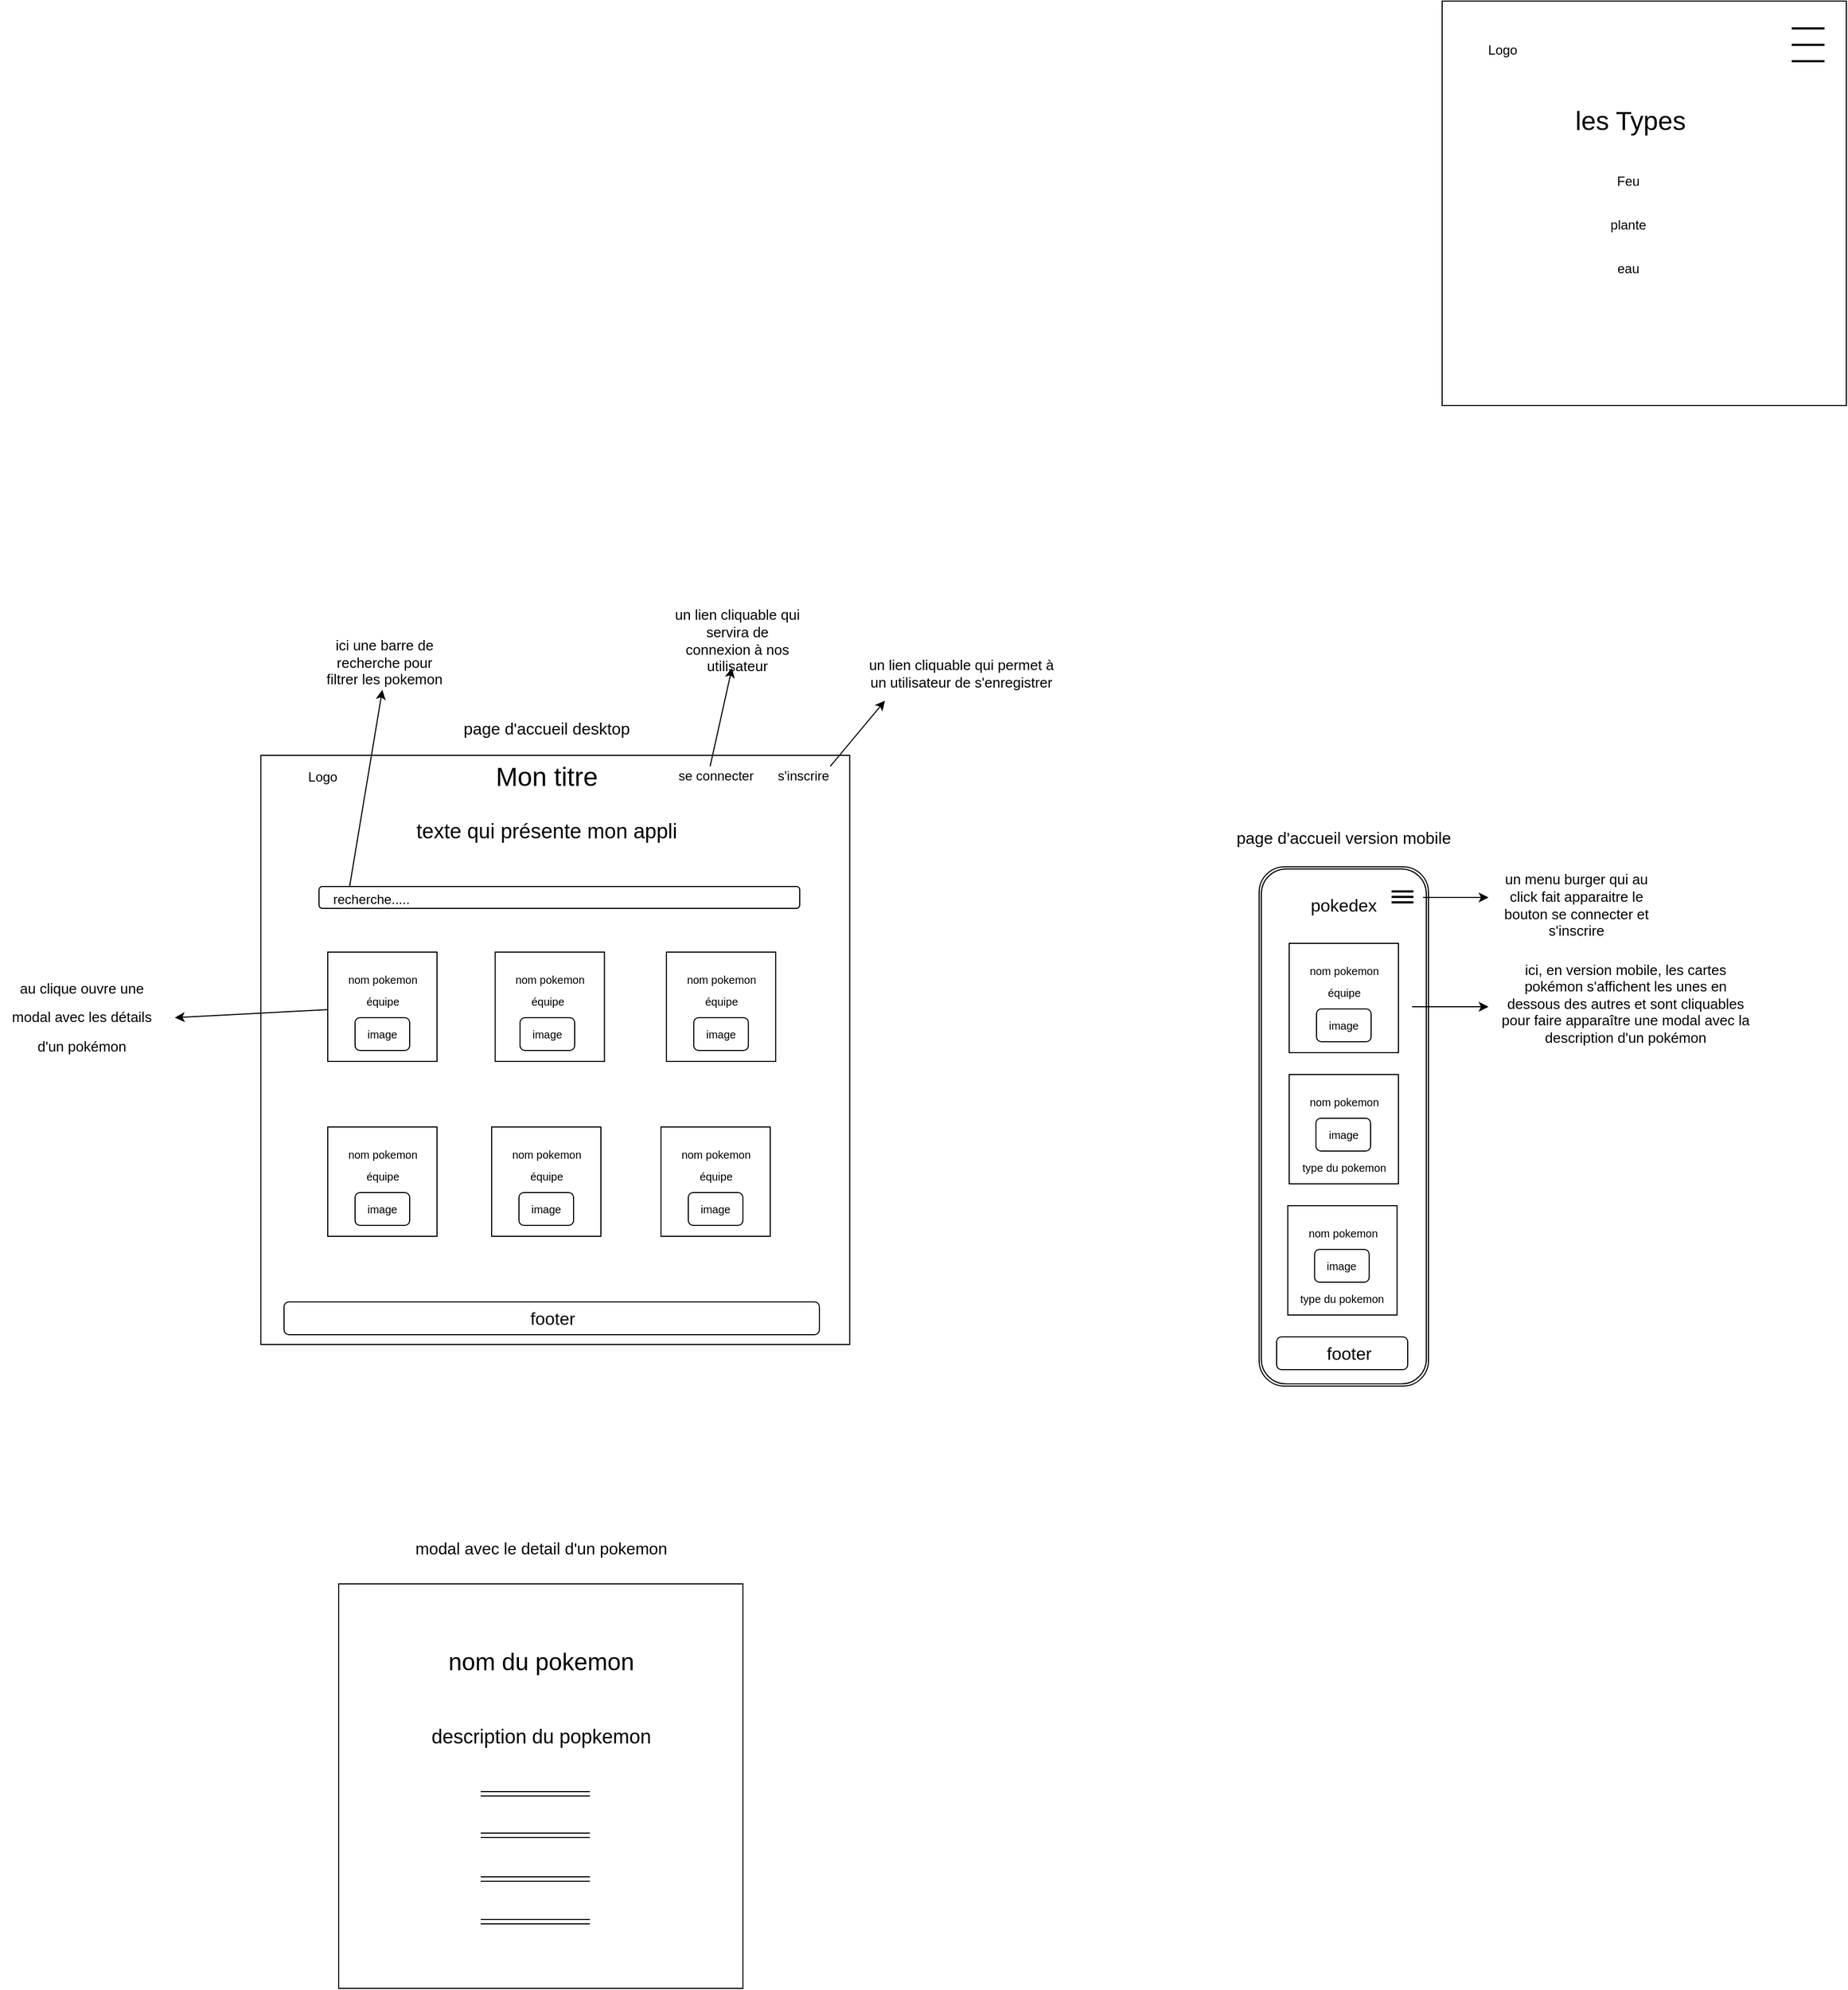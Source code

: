 <mxfile>
    <diagram id="3RNAm1lu_hvbXBcI-ksp" name="Page-1">
        <mxGraphModel dx="3498" dy="2445" grid="1" gridSize="10" guides="1" tooltips="1" connect="1" arrows="1" fold="1" page="1" pageScale="1" pageWidth="827" pageHeight="1169" math="0" shadow="0">
            <root>
                <mxCell id="0"/>
                <mxCell id="1" parent="0"/>
                <mxCell id="4" value="" style="whiteSpace=wrap;html=1;aspect=fixed;" parent="1" vertex="1">
                    <mxGeometry x="138.75" y="-80" width="539" height="539" as="geometry"/>
                </mxCell>
                <mxCell id="5" value="Logo" style="text;html=1;align=center;verticalAlign=middle;resizable=0;points=[];autosize=1;strokeColor=none;fillColor=none;" parent="1" vertex="1">
                    <mxGeometry x="170" y="-75" width="50" height="30" as="geometry"/>
                </mxCell>
                <mxCell id="6" value="&lt;font style=&quot;font-size: 24px;&quot;&gt;Mon titre&lt;/font&gt;" style="text;html=1;align=center;verticalAlign=middle;resizable=0;points=[];autosize=1;strokeColor=none;fillColor=none;" parent="1" vertex="1">
                    <mxGeometry x="340" y="-80" width="120" height="40" as="geometry"/>
                </mxCell>
                <mxCell id="7" value="&lt;font style=&quot;font-size: 12px;&quot;&gt;se connecter&lt;/font&gt;" style="text;html=1;align=center;verticalAlign=middle;resizable=0;points=[];autosize=1;strokeColor=none;fillColor=none;fontSize=24;" parent="1" vertex="1">
                    <mxGeometry x="510" y="-85" width="90" height="40" as="geometry"/>
                </mxCell>
                <mxCell id="8" value="&lt;font style=&quot;font-size: 12px;&quot;&gt;s'inscrire&lt;/font&gt;" style="text;html=1;align=center;verticalAlign=middle;resizable=0;points=[];autosize=1;strokeColor=none;fillColor=none;fontSize=24;" parent="1" vertex="1">
                    <mxGeometry x="600" y="-85" width="70" height="40" as="geometry"/>
                </mxCell>
                <mxCell id="9" value="&lt;font style=&quot;font-size: 19px;&quot;&gt;texte qui présente mon appli&lt;/font&gt;" style="text;html=1;align=center;verticalAlign=middle;resizable=0;points=[];autosize=1;strokeColor=none;fillColor=none;fontSize=12;" parent="1" vertex="1">
                    <mxGeometry x="270" y="-30" width="260" height="40" as="geometry"/>
                </mxCell>
                <mxCell id="10" value="" style="whiteSpace=wrap;html=1;aspect=fixed;fontSize=24;" parent="1" vertex="1">
                    <mxGeometry x="200" y="100" width="100" height="100" as="geometry"/>
                </mxCell>
                <mxCell id="22" value="nom pokemon" style="text;html=1;align=center;verticalAlign=middle;resizable=0;points=[];autosize=1;strokeColor=none;fillColor=none;fontSize=10;" parent="1" vertex="1">
                    <mxGeometry x="205" y="110" width="90" height="30" as="geometry"/>
                </mxCell>
                <mxCell id="24" value="image" style="rounded=1;whiteSpace=wrap;html=1;fontSize=10;" parent="1" vertex="1">
                    <mxGeometry x="225" y="160" width="50" height="30" as="geometry"/>
                </mxCell>
                <mxCell id="25" value="équipe" style="text;html=1;align=center;verticalAlign=middle;resizable=0;points=[];autosize=1;strokeColor=none;fillColor=none;fontSize=10;" parent="1" vertex="1">
                    <mxGeometry x="225" y="130" width="50" height="30" as="geometry"/>
                </mxCell>
                <mxCell id="46" value="" style="whiteSpace=wrap;html=1;aspect=fixed;fontSize=10;" parent="1" vertex="1">
                    <mxGeometry x="1220" y="-770" width="370" height="370" as="geometry"/>
                </mxCell>
                <mxCell id="48" value="Logo" style="text;html=1;align=center;verticalAlign=middle;resizable=0;points=[];autosize=1;strokeColor=none;fillColor=none;" parent="1" vertex="1">
                    <mxGeometry x="1250" y="-740" width="50" height="30" as="geometry"/>
                </mxCell>
                <mxCell id="50" value="les Types" style="text;html=1;align=center;verticalAlign=middle;resizable=0;points=[];autosize=1;strokeColor=none;fillColor=none;fontSize=24;" parent="1" vertex="1">
                    <mxGeometry x="1332" y="-680" width="120" height="40" as="geometry"/>
                </mxCell>
                <mxCell id="52" value="" style="line;strokeWidth=2;html=1;fontSize=24;" parent="1" vertex="1">
                    <mxGeometry x="1540" y="-735" width="30" height="10" as="geometry"/>
                </mxCell>
                <mxCell id="53" value="" style="line;strokeWidth=2;html=1;fontSize=24;" parent="1" vertex="1">
                    <mxGeometry x="1540" y="-720" width="30" height="10" as="geometry"/>
                </mxCell>
                <mxCell id="54" value="" style="line;strokeWidth=2;html=1;fontSize=24;" parent="1" vertex="1">
                    <mxGeometry x="1540" y="-750" width="30" height="10" as="geometry"/>
                </mxCell>
                <mxCell id="56" value="Feu" style="text;html=1;align=center;verticalAlign=middle;resizable=0;points=[];autosize=1;strokeColor=none;fillColor=none;fontSize=12;" parent="1" vertex="1">
                    <mxGeometry x="1370" y="-620" width="40" height="30" as="geometry"/>
                </mxCell>
                <mxCell id="57" value="plante" style="text;html=1;align=center;verticalAlign=middle;resizable=0;points=[];autosize=1;strokeColor=none;fillColor=none;fontSize=12;" parent="1" vertex="1">
                    <mxGeometry x="1360" y="-580" width="60" height="30" as="geometry"/>
                </mxCell>
                <mxCell id="58" value="eau" style="text;html=1;align=center;verticalAlign=middle;resizable=0;points=[];autosize=1;strokeColor=none;fillColor=none;fontSize=12;" parent="1" vertex="1">
                    <mxGeometry x="1370" y="-540" width="40" height="30" as="geometry"/>
                </mxCell>
                <mxCell id="69" value="&lt;font style=&quot;font-size: 15px;&quot;&gt;page d'accueil version mobile&lt;/font&gt;" style="text;strokeColor=none;align=center;fillColor=none;html=1;verticalAlign=middle;whiteSpace=wrap;rounded=0;" vertex="1" parent="1">
                    <mxGeometry x="1030" y="-20" width="200" height="30" as="geometry"/>
                </mxCell>
                <mxCell id="70" value="" style="whiteSpace=wrap;html=1;aspect=fixed;fontSize=10;" vertex="1" parent="1">
                    <mxGeometry x="210" y="678" width="370" height="370" as="geometry"/>
                </mxCell>
                <mxCell id="74" value="&lt;font style=&quot;font-size: 22px;&quot;&gt;nom du pokemon&lt;/font&gt;" style="text;html=1;align=center;verticalAlign=middle;resizable=0;points=[];autosize=1;strokeColor=none;fillColor=none;fontSize=12;" vertex="1" parent="1">
                    <mxGeometry x="300" y="730" width="190" height="40" as="geometry"/>
                </mxCell>
                <mxCell id="75" value="description du popkemon" style="text;html=1;align=center;verticalAlign=middle;resizable=0;points=[];autosize=1;strokeColor=none;fillColor=none;fontSize=18;" vertex="1" parent="1">
                    <mxGeometry x="285" y="798" width="220" height="40" as="geometry"/>
                </mxCell>
                <mxCell id="76" value="" style="shape=link;html=1;fontSize=36;" edge="1" parent="1">
                    <mxGeometry width="100" relative="1" as="geometry">
                        <mxPoint x="340" y="870" as="sourcePoint"/>
                        <mxPoint x="440" y="870" as="targetPoint"/>
                    </mxGeometry>
                </mxCell>
                <mxCell id="77" value="" style="shape=link;html=1;fontSize=36;" edge="1" parent="1">
                    <mxGeometry width="100" relative="1" as="geometry">
                        <mxPoint x="340" y="908" as="sourcePoint"/>
                        <mxPoint x="440" y="908" as="targetPoint"/>
                    </mxGeometry>
                </mxCell>
                <mxCell id="85" value="" style="shape=ext;double=1;rounded=1;whiteSpace=wrap;html=1;fontSize=16;" vertex="1" parent="1">
                    <mxGeometry x="1052.5" y="22" width="155" height="475" as="geometry"/>
                </mxCell>
                <mxCell id="87" value="" style="group" vertex="1" connectable="0" parent="1">
                    <mxGeometry x="1173.75" y="42" width="20" height="15" as="geometry"/>
                </mxCell>
                <mxCell id="61" value="" style="line;strokeWidth=2;html=1;fontSize=24;" parent="87" vertex="1">
                    <mxGeometry y="5" width="20" height="5" as="geometry"/>
                </mxCell>
                <mxCell id="62" value="" style="line;strokeWidth=2;html=1;fontSize=24;" parent="87" vertex="1">
                    <mxGeometry y="10" width="20" height="5" as="geometry"/>
                </mxCell>
                <mxCell id="63" value="" style="line;strokeWidth=2;html=1;fontSize=24;" parent="87" vertex="1">
                    <mxGeometry width="20" height="5" as="geometry"/>
                </mxCell>
                <mxCell id="90" value="pokedex" style="text;strokeColor=none;align=center;fillColor=none;html=1;verticalAlign=middle;whiteSpace=wrap;rounded=0;fontSize=16;" vertex="1" parent="1">
                    <mxGeometry x="1100" y="42" width="60" height="30" as="geometry"/>
                </mxCell>
                <mxCell id="91" value="" style="whiteSpace=wrap;html=1;aspect=fixed;fontSize=24;" vertex="1" parent="1">
                    <mxGeometry x="1080" y="92" width="100" height="100" as="geometry"/>
                </mxCell>
                <mxCell id="92" value="nom pokemon" style="text;html=1;align=center;verticalAlign=middle;resizable=0;points=[];autosize=1;strokeColor=none;fillColor=none;fontSize=10;" vertex="1" parent="1">
                    <mxGeometry x="1085" y="102" width="90" height="30" as="geometry"/>
                </mxCell>
                <mxCell id="93" value="image" style="rounded=1;whiteSpace=wrap;html=1;fontSize=10;" vertex="1" parent="1">
                    <mxGeometry x="1105" y="152" width="50" height="30" as="geometry"/>
                </mxCell>
                <mxCell id="94" value="équipe" style="text;html=1;align=center;verticalAlign=middle;resizable=0;points=[];autosize=1;strokeColor=none;fillColor=none;fontSize=10;" vertex="1" parent="1">
                    <mxGeometry x="1105" y="122" width="50" height="30" as="geometry"/>
                </mxCell>
                <mxCell id="95" value="" style="whiteSpace=wrap;html=1;aspect=fixed;fontSize=24;" vertex="1" parent="1">
                    <mxGeometry x="1080" y="212" width="100" height="100" as="geometry"/>
                </mxCell>
                <mxCell id="96" value="nom pokemon" style="text;html=1;align=center;verticalAlign=middle;resizable=0;points=[];autosize=1;strokeColor=none;fillColor=none;fontSize=10;" vertex="1" parent="1">
                    <mxGeometry x="1085" y="222" width="90" height="30" as="geometry"/>
                </mxCell>
                <mxCell id="97" value="image" style="rounded=1;whiteSpace=wrap;html=1;fontSize=10;" vertex="1" parent="1">
                    <mxGeometry x="1104.5" y="252" width="50" height="30" as="geometry"/>
                </mxCell>
                <mxCell id="98" value="type du pokemon" style="text;html=1;align=center;verticalAlign=middle;resizable=0;points=[];autosize=1;strokeColor=none;fillColor=none;fontSize=10;" vertex="1" parent="1">
                    <mxGeometry x="1079.5" y="282" width="100" height="30" as="geometry"/>
                </mxCell>
                <mxCell id="100" value="" style="rounded=1;whiteSpace=wrap;html=1;fontSize=16;" vertex="1" parent="1">
                    <mxGeometry x="1068.5" y="452" width="120" height="30" as="geometry"/>
                </mxCell>
                <mxCell id="101" value="footer" style="text;strokeColor=none;align=center;fillColor=none;html=1;verticalAlign=middle;whiteSpace=wrap;rounded=0;fontSize=16;" vertex="1" parent="1">
                    <mxGeometry x="1104.5" y="452" width="60" height="30" as="geometry"/>
                </mxCell>
                <mxCell id="102" value="" style="whiteSpace=wrap;html=1;aspect=fixed;fontSize=24;" vertex="1" parent="1">
                    <mxGeometry x="1078.75" y="332" width="100" height="100" as="geometry"/>
                </mxCell>
                <mxCell id="103" value="nom pokemon" style="text;html=1;align=center;verticalAlign=middle;resizable=0;points=[];autosize=1;strokeColor=none;fillColor=none;fontSize=10;" vertex="1" parent="1">
                    <mxGeometry x="1083.75" y="342" width="90" height="30" as="geometry"/>
                </mxCell>
                <mxCell id="104" value="image" style="rounded=1;whiteSpace=wrap;html=1;fontSize=10;" vertex="1" parent="1">
                    <mxGeometry x="1103.25" y="372" width="50" height="30" as="geometry"/>
                </mxCell>
                <mxCell id="105" value="type du pokemon" style="text;html=1;align=center;verticalAlign=middle;resizable=0;points=[];autosize=1;strokeColor=none;fillColor=none;fontSize=10;" vertex="1" parent="1">
                    <mxGeometry x="1078.25" y="402" width="100" height="30" as="geometry"/>
                </mxCell>
                <mxCell id="106" value="" style="rounded=1;whiteSpace=wrap;html=1;fontSize=16;" vertex="1" parent="1">
                    <mxGeometry x="160" y="420" width="490" height="30" as="geometry"/>
                </mxCell>
                <mxCell id="107" value="footer" style="text;strokeColor=none;align=center;fillColor=none;html=1;verticalAlign=middle;whiteSpace=wrap;rounded=0;fontSize=16;" vertex="1" parent="1">
                    <mxGeometry x="376" y="420" width="60" height="30" as="geometry"/>
                </mxCell>
                <mxCell id="108" value="" style="rounded=1;whiteSpace=wrap;html=1;fontSize=16;" vertex="1" parent="1">
                    <mxGeometry x="192" y="40" width="440" height="20" as="geometry"/>
                </mxCell>
                <mxCell id="109" value="&lt;font style=&quot;font-size: 12px;&quot;&gt;&lt;font style=&quot;font-size: 12px;&quot;&gt;recherche&lt;/font&gt;.....&lt;/font&gt;" style="text;strokeColor=none;align=center;fillColor=none;html=1;verticalAlign=middle;whiteSpace=wrap;rounded=0;fontSize=19;" vertex="1" parent="1">
                    <mxGeometry x="210" y="47.5" width="60" height="5" as="geometry"/>
                </mxCell>
                <mxCell id="115" value="" style="whiteSpace=wrap;html=1;aspect=fixed;fontSize=24;" vertex="1" parent="1">
                    <mxGeometry x="353.25" y="100" width="100" height="100" as="geometry"/>
                </mxCell>
                <mxCell id="116" value="nom pokemon" style="text;html=1;align=center;verticalAlign=middle;resizable=0;points=[];autosize=1;strokeColor=none;fillColor=none;fontSize=10;" vertex="1" parent="1">
                    <mxGeometry x="358.25" y="110" width="90" height="30" as="geometry"/>
                </mxCell>
                <mxCell id="117" value="image" style="rounded=1;whiteSpace=wrap;html=1;fontSize=10;" vertex="1" parent="1">
                    <mxGeometry x="376" y="160" width="50" height="30" as="geometry"/>
                </mxCell>
                <mxCell id="118" value="équipe" style="text;html=1;align=center;verticalAlign=middle;resizable=0;points=[];autosize=1;strokeColor=none;fillColor=none;fontSize=10;" vertex="1" parent="1">
                    <mxGeometry x="376" y="130" width="50" height="30" as="geometry"/>
                </mxCell>
                <mxCell id="119" value="" style="whiteSpace=wrap;html=1;aspect=fixed;fontSize=24;" vertex="1" parent="1">
                    <mxGeometry x="510" y="100" width="100" height="100" as="geometry"/>
                </mxCell>
                <mxCell id="120" value="nom pokemon" style="text;html=1;align=center;verticalAlign=middle;resizable=0;points=[];autosize=1;strokeColor=none;fillColor=none;fontSize=10;" vertex="1" parent="1">
                    <mxGeometry x="515" y="110" width="90" height="30" as="geometry"/>
                </mxCell>
                <mxCell id="121" value="image" style="rounded=1;whiteSpace=wrap;html=1;fontSize=10;" vertex="1" parent="1">
                    <mxGeometry x="535" y="160" width="50" height="30" as="geometry"/>
                </mxCell>
                <mxCell id="122" value="équipe" style="text;html=1;align=center;verticalAlign=middle;resizable=0;points=[];autosize=1;strokeColor=none;fillColor=none;fontSize=10;" vertex="1" parent="1">
                    <mxGeometry x="535" y="130" width="50" height="30" as="geometry"/>
                </mxCell>
                <mxCell id="123" value="" style="whiteSpace=wrap;html=1;aspect=fixed;fontSize=24;" vertex="1" parent="1">
                    <mxGeometry x="505" y="260" width="100" height="100" as="geometry"/>
                </mxCell>
                <mxCell id="124" value="nom pokemon" style="text;html=1;align=center;verticalAlign=middle;resizable=0;points=[];autosize=1;strokeColor=none;fillColor=none;fontSize=10;" vertex="1" parent="1">
                    <mxGeometry x="510" y="270" width="90" height="30" as="geometry"/>
                </mxCell>
                <mxCell id="125" value="image" style="rounded=1;whiteSpace=wrap;html=1;fontSize=10;" vertex="1" parent="1">
                    <mxGeometry x="530" y="320" width="50" height="30" as="geometry"/>
                </mxCell>
                <mxCell id="126" value="équipe" style="text;html=1;align=center;verticalAlign=middle;resizable=0;points=[];autosize=1;strokeColor=none;fillColor=none;fontSize=10;" vertex="1" parent="1">
                    <mxGeometry x="530" y="290" width="50" height="30" as="geometry"/>
                </mxCell>
                <mxCell id="127" value="" style="whiteSpace=wrap;html=1;aspect=fixed;fontSize=24;" vertex="1" parent="1">
                    <mxGeometry x="350" y="260" width="100" height="100" as="geometry"/>
                </mxCell>
                <mxCell id="128" value="nom pokemon" style="text;html=1;align=center;verticalAlign=middle;resizable=0;points=[];autosize=1;strokeColor=none;fillColor=none;fontSize=10;" vertex="1" parent="1">
                    <mxGeometry x="355" y="270" width="90" height="30" as="geometry"/>
                </mxCell>
                <mxCell id="129" value="image" style="rounded=1;whiteSpace=wrap;html=1;fontSize=10;" vertex="1" parent="1">
                    <mxGeometry x="375" y="320" width="50" height="30" as="geometry"/>
                </mxCell>
                <mxCell id="130" value="équipe" style="text;html=1;align=center;verticalAlign=middle;resizable=0;points=[];autosize=1;strokeColor=none;fillColor=none;fontSize=10;" vertex="1" parent="1">
                    <mxGeometry x="375" y="290" width="50" height="30" as="geometry"/>
                </mxCell>
                <mxCell id="131" value="" style="whiteSpace=wrap;html=1;aspect=fixed;fontSize=24;" vertex="1" parent="1">
                    <mxGeometry x="200" y="260" width="100" height="100" as="geometry"/>
                </mxCell>
                <mxCell id="132" value="nom pokemon" style="text;html=1;align=center;verticalAlign=middle;resizable=0;points=[];autosize=1;strokeColor=none;fillColor=none;fontSize=10;" vertex="1" parent="1">
                    <mxGeometry x="205" y="270" width="90" height="30" as="geometry"/>
                </mxCell>
                <mxCell id="133" value="image" style="rounded=1;whiteSpace=wrap;html=1;fontSize=10;" vertex="1" parent="1">
                    <mxGeometry x="225" y="320" width="50" height="30" as="geometry"/>
                </mxCell>
                <mxCell id="134" value="équipe" style="text;html=1;align=center;verticalAlign=middle;resizable=0;points=[];autosize=1;strokeColor=none;fillColor=none;fontSize=10;" vertex="1" parent="1">
                    <mxGeometry x="225" y="290" width="50" height="30" as="geometry"/>
                </mxCell>
                <mxCell id="135" value="&lt;font style=&quot;font-size: 15px;&quot;&gt;page d'accueil desktop&lt;/font&gt;" style="text;strokeColor=none;align=center;fillColor=none;html=1;verticalAlign=middle;whiteSpace=wrap;rounded=0;fontSize=12;" vertex="1" parent="1">
                    <mxGeometry x="318.75" y="-120" width="162.5" height="30" as="geometry"/>
                </mxCell>
                <mxCell id="136" value="&lt;font style=&quot;font-size: 15px;&quot;&gt;modal avec le detail d'un pokemon&lt;/font&gt;" style="text;strokeColor=none;align=center;fillColor=none;html=1;verticalAlign=middle;whiteSpace=wrap;rounded=0;fontSize=12;" vertex="1" parent="1">
                    <mxGeometry x="272.5" y="630" width="245" height="30" as="geometry"/>
                </mxCell>
                <mxCell id="137" value="" style="shape=link;html=1;fontSize=36;" edge="1" parent="1">
                    <mxGeometry width="100" relative="1" as="geometry">
                        <mxPoint x="340" y="948" as="sourcePoint"/>
                        <mxPoint x="440" y="948" as="targetPoint"/>
                    </mxGeometry>
                </mxCell>
                <mxCell id="138" value="" style="shape=link;html=1;fontSize=36;" edge="1" parent="1">
                    <mxGeometry width="100" relative="1" as="geometry">
                        <mxPoint x="340" y="987" as="sourcePoint"/>
                        <mxPoint x="440" y="987" as="targetPoint"/>
                    </mxGeometry>
                </mxCell>
                <mxCell id="141" value="" style="endArrow=classic;html=1;fontSize=22;" edge="1" parent="1">
                    <mxGeometry width="50" height="50" relative="1" as="geometry">
                        <mxPoint x="660" y="-70" as="sourcePoint"/>
                        <mxPoint x="710" y="-130" as="targetPoint"/>
                    </mxGeometry>
                </mxCell>
                <mxCell id="142" value="" style="endArrow=classic;html=1;fontSize=22;" edge="1" parent="1">
                    <mxGeometry width="50" height="50" relative="1" as="geometry">
                        <mxPoint x="550" y="-70" as="sourcePoint"/>
                        <mxPoint x="570" y="-160" as="targetPoint"/>
                    </mxGeometry>
                </mxCell>
                <mxCell id="143" value="" style="endArrow=classic;html=1;fontSize=22;" edge="1" parent="1">
                    <mxGeometry width="50" height="50" relative="1" as="geometry">
                        <mxPoint x="220" y="40" as="sourcePoint"/>
                        <mxPoint x="250" y="-140" as="targetPoint"/>
                    </mxGeometry>
                </mxCell>
                <mxCell id="144" value="" style="endArrow=classic;html=1;fontSize=22;" edge="1" parent="1" source="10">
                    <mxGeometry width="50" height="50" relative="1" as="geometry">
                        <mxPoint x="190" y="160" as="sourcePoint"/>
                        <mxPoint x="60" y="160" as="targetPoint"/>
                    </mxGeometry>
                </mxCell>
                <mxCell id="145" value="&lt;font style=&quot;font-size: 13px;&quot;&gt;au clique ouvre une modal avec les détails d'un pokémon&lt;/font&gt;" style="text;strokeColor=none;align=center;fillColor=none;html=1;verticalAlign=middle;whiteSpace=wrap;rounded=0;fontSize=22;" vertex="1" parent="1">
                    <mxGeometry x="-100" y="142" width="150" height="30" as="geometry"/>
                </mxCell>
                <mxCell id="146" value="ici une barre de recherche pour filtrer les pokemon" style="text;strokeColor=none;align=center;fillColor=none;html=1;verticalAlign=middle;whiteSpace=wrap;rounded=0;fontSize=13;" vertex="1" parent="1">
                    <mxGeometry x="192" y="-180" width="120" height="30" as="geometry"/>
                </mxCell>
                <mxCell id="147" value="un lien cliquable qui servira de connexion à nos utilisateur" style="text;strokeColor=none;align=center;fillColor=none;html=1;verticalAlign=middle;whiteSpace=wrap;rounded=0;fontSize=13;" vertex="1" parent="1">
                    <mxGeometry x="515" y="-200" width="120" height="30" as="geometry"/>
                </mxCell>
                <mxCell id="148" value="un lien cliquable qui permet à un utilisateur de s'enregistrer" style="text;strokeColor=none;align=center;fillColor=none;html=1;verticalAlign=middle;whiteSpace=wrap;rounded=0;fontSize=13;" vertex="1" parent="1">
                    <mxGeometry x="690" y="-170" width="180" height="30" as="geometry"/>
                </mxCell>
                <mxCell id="149" value="" style="endArrow=classic;html=1;fontSize=13;" edge="1" parent="1">
                    <mxGeometry width="50" height="50" relative="1" as="geometry">
                        <mxPoint x="1202.5" y="50" as="sourcePoint"/>
                        <mxPoint x="1262.5" y="50" as="targetPoint"/>
                    </mxGeometry>
                </mxCell>
                <mxCell id="150" value="un menu burger qui au click fait apparaitre le bouton se connecter et s'inscrire" style="text;strokeColor=none;align=center;fillColor=none;html=1;verticalAlign=middle;whiteSpace=wrap;rounded=0;fontSize=13;" vertex="1" parent="1">
                    <mxGeometry x="1262.5" y="42" width="160" height="30" as="geometry"/>
                </mxCell>
                <mxCell id="151" value="" style="endArrow=classic;html=1;fontSize=13;" edge="1" parent="1">
                    <mxGeometry width="50" height="50" relative="1" as="geometry">
                        <mxPoint x="1192.5" y="150" as="sourcePoint"/>
                        <mxPoint x="1262.5" y="150" as="targetPoint"/>
                    </mxGeometry>
                </mxCell>
                <mxCell id="152" value="ici, en version mobile, les cartes pokémon s'affichent les unes en dessous des autres et sont cliquables pour faire apparaître une modal avec la description d'un pokémon" style="text;strokeColor=none;align=center;fillColor=none;html=1;verticalAlign=middle;whiteSpace=wrap;rounded=0;fontSize=13;" vertex="1" parent="1">
                    <mxGeometry x="1272.5" y="132" width="230" height="30" as="geometry"/>
                </mxCell>
            </root>
        </mxGraphModel>
    </diagram>
</mxfile>